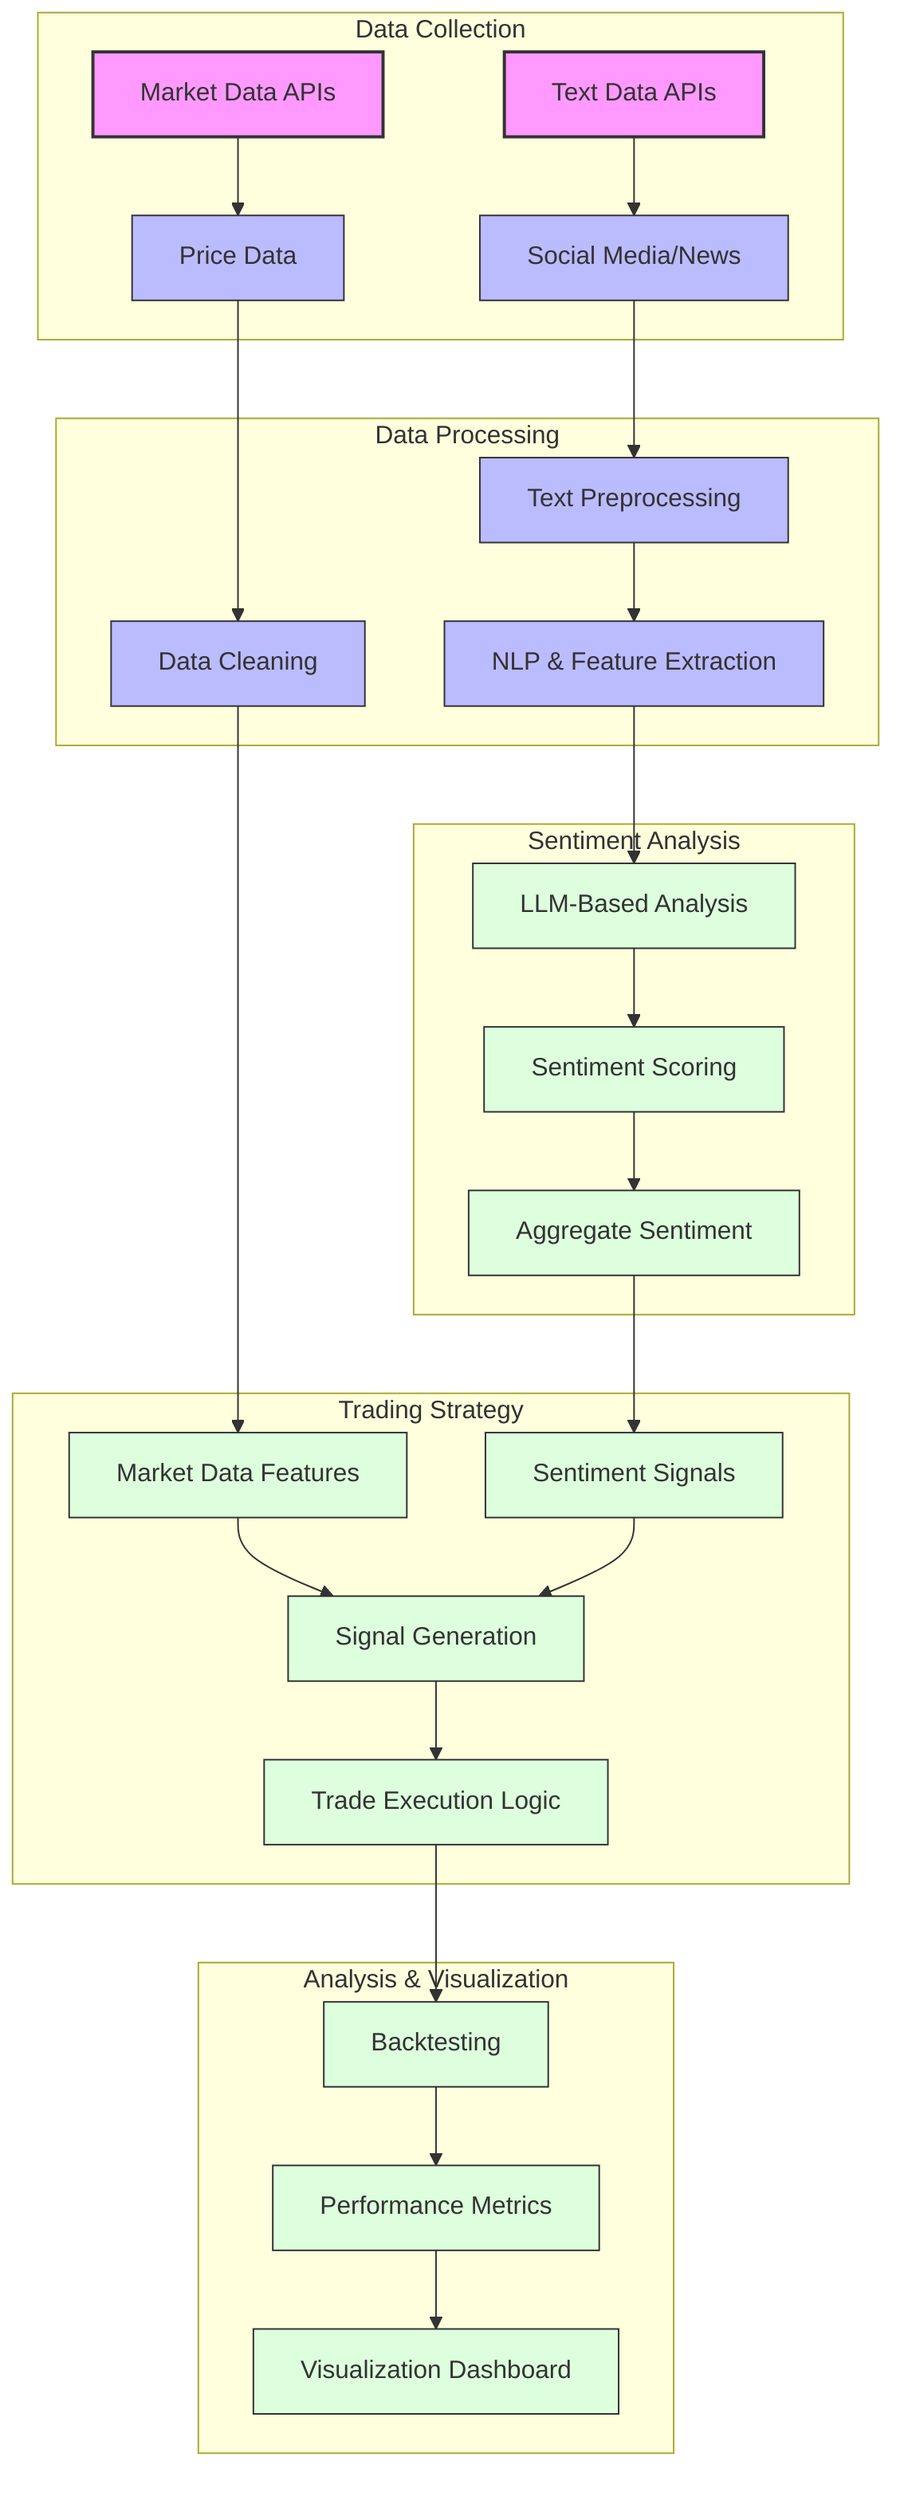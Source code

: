 graph TB
    subgraph Data Collection
        A1[Market Data APIs] --> B1[Price Data]
        A2[Text Data APIs] --> B2[Social Media/News]
    end
    
    subgraph Data Processing
        B1 --> C1[Data Cleaning]
        B2 --> C2[Text Preprocessing]
        C2 --> D[NLP & Feature Extraction]
    end
    
    subgraph Sentiment Analysis
        D --> E1[LLM-Based Analysis]
        E1 --> E2[Sentiment Scoring]
        E2 --> E3[Aggregate Sentiment]
    end
    
    subgraph Trading Strategy
        C1 --> F1[Market Data Features]
        E3 --> F2[Sentiment Signals]
        F1 --> G[Signal Generation]
        F2 --> G
        G --> H[Trade Execution Logic]
    end
    
    subgraph Analysis & Visualization
        H --> I1[Backtesting]
        I1 --> I2[Performance Metrics]
        I2 --> I3[Visualization Dashboard]
    end
    
    classDef primary fill:#f9f,stroke:#333,stroke-width:2px
    classDef secondary fill:#bbf,stroke:#333,stroke-width:1px
    classDef process fill:#dfd,stroke:#333,stroke-width:1px
    
    class A1,A2 primary;
    class B1,B2,C1,C2,D secondary;
    class E1,E2,E3,F1,F2,G,H,I1,I2,I3 process;